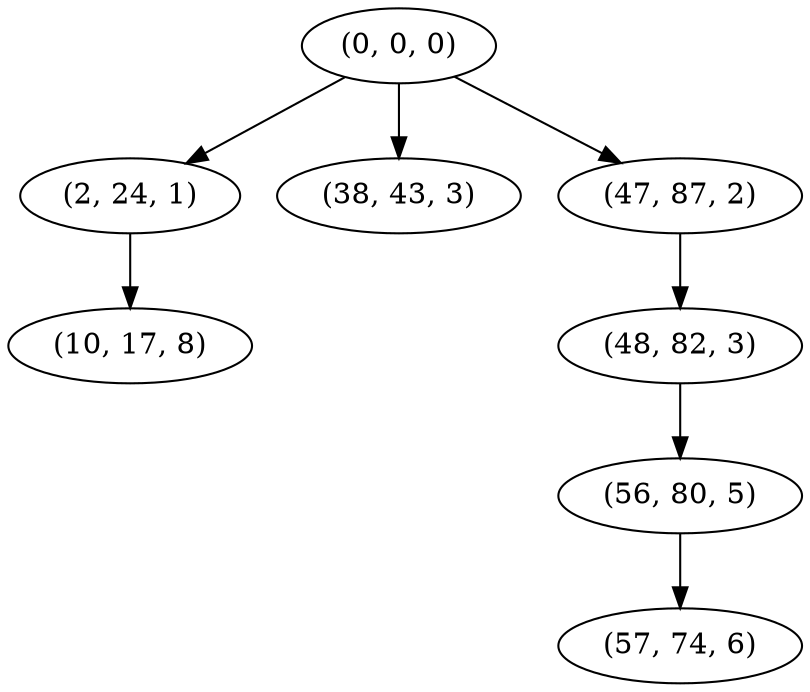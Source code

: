 digraph tree {
    "(0, 0, 0)";
    "(2, 24, 1)";
    "(10, 17, 8)";
    "(38, 43, 3)";
    "(47, 87, 2)";
    "(48, 82, 3)";
    "(56, 80, 5)";
    "(57, 74, 6)";
    "(0, 0, 0)" -> "(2, 24, 1)";
    "(0, 0, 0)" -> "(38, 43, 3)";
    "(0, 0, 0)" -> "(47, 87, 2)";
    "(2, 24, 1)" -> "(10, 17, 8)";
    "(47, 87, 2)" -> "(48, 82, 3)";
    "(48, 82, 3)" -> "(56, 80, 5)";
    "(56, 80, 5)" -> "(57, 74, 6)";
}
